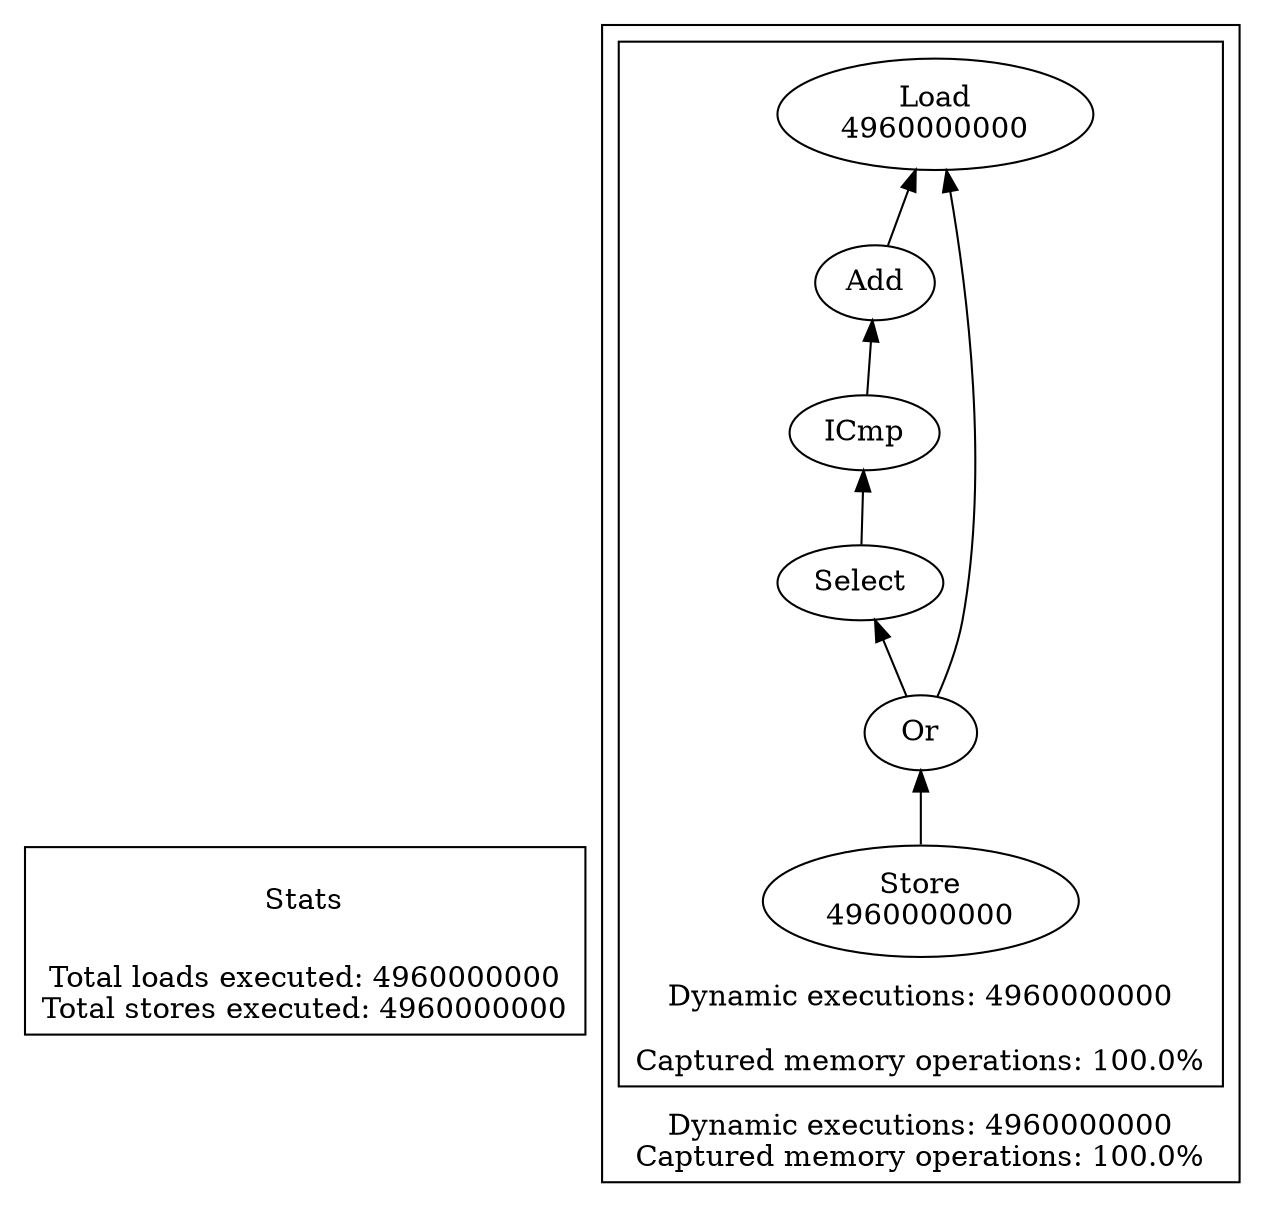 strict digraph {
rankdir=BT
subgraph {
Stats [shape=plaintext]
cluster=true
label="Total loads executed: 4960000000\nTotal stores executed: 4960000000"
}
subgraph {
subgraph {
"0_0_28" [label="Select"]
"0_0_27" [label="ICmp"]
"0_0_28" -> "0_0_27"
"0_0_26" [label="Add"]
"0_0_25" [label="Load\n4960000000"]
"0_0_26" -> "0_0_25"
{
rank=min
"0_0_31" [label="Store\n4960000000"]
}
"0_0_29" [label="Or"]
"0_0_31" -> "0_0_29"
"0_0_29" -> "0_0_25"
"0_0_29" -> "0_0_28"
"0_0_27" -> "0_0_26"
cluster=true
label="Dynamic executions: 4960000000\n\nCaptured memory operations: 100.0%"
}
cluster=true
label="Dynamic executions: 4960000000\nCaptured memory operations: 100.0%"
}
}
